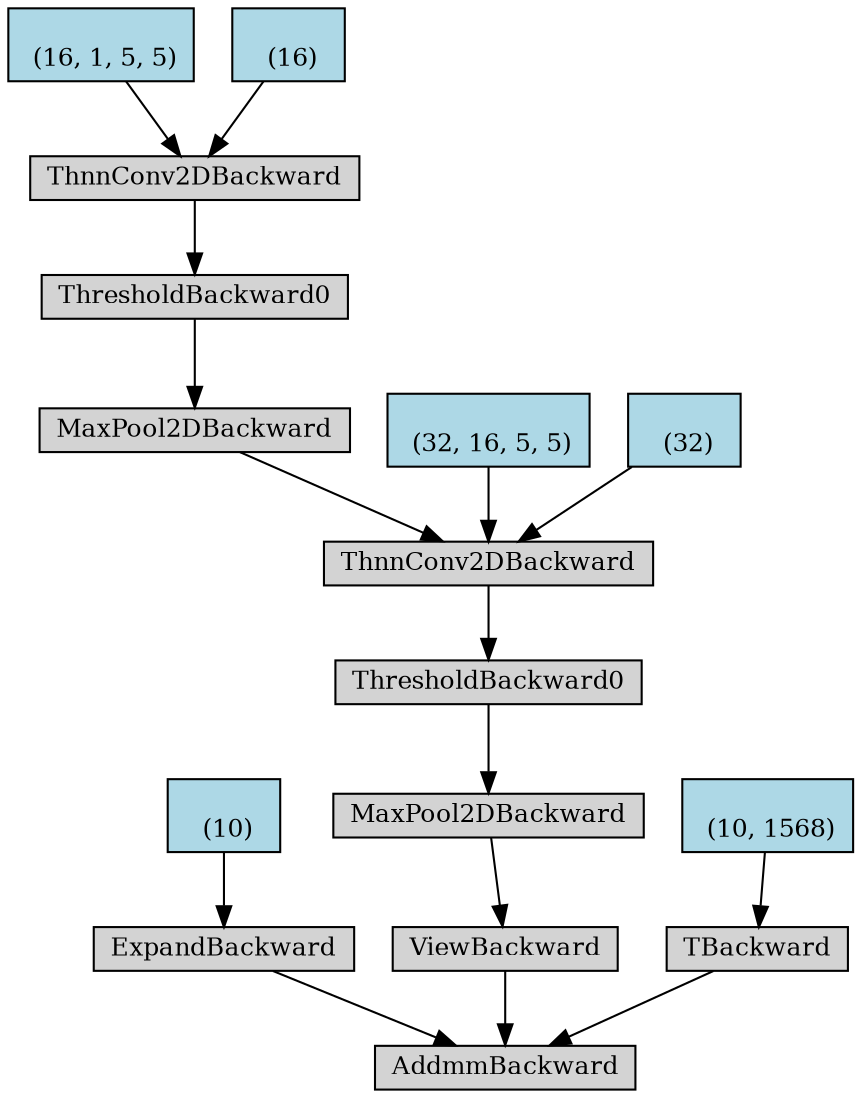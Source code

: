 digraph {
	graph [size="12,12"]
	node [align=left fontsize=12 height=0.2 ranksep=0.1 shape=box style=filled]
	140633697805840 [label=AddmmBackward]
	140633697805904 -> 140633697805840
	140633697805904 [label=ExpandBackward]
	140633697806224 -> 140633697805904
	140633697806224 [label="
 (10)" fillcolor=lightblue]
	140633697805968 -> 140633697805840
	140633697805968 [label=ViewBackward]
	140633697806160 -> 140633697805968
	140633697806160 [label=MaxPool2DBackward]
	140633697806416 -> 140633697806160
	140633697806416 [label=ThresholdBackward0]
	140633697806544 -> 140633697806416
	140633697806544 [label=ThnnConv2DBackward]
	140633697806672 -> 140633697806544
	140633697806672 [label=MaxPool2DBackward]
	140633697806928 -> 140633697806672
	140633697806928 [label=ThresholdBackward0]
	140633697807056 -> 140633697806928
	140633697807056 [label=ThnnConv2DBackward]
	140633697807184 -> 140633697807056
	140633697807184 [label="
 (16, 1, 5, 5)" fillcolor=lightblue]
	140633697807120 -> 140633697807056
	140633697807120 [label="
 (16)" fillcolor=lightblue]
	140633697806608 -> 140633697806544
	140633697806608 [label="
 (32, 16, 5, 5)" fillcolor=lightblue]
	140633697806736 -> 140633697806544
	140633697806736 [label="
 (32)" fillcolor=lightblue]
	140633697806032 -> 140633697805840
	140633697806032 [label=TBackward]
	140633697806288 -> 140633697806032
	140633697806288 [label="
 (10, 1568)" fillcolor=lightblue]
}
